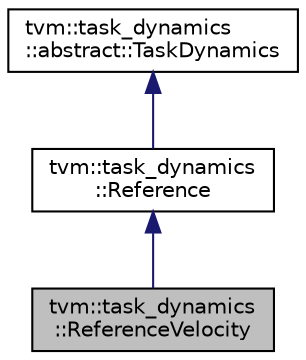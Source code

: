 digraph "tvm::task_dynamics::ReferenceVelocity"
{
  edge [fontname="Helvetica",fontsize="10",labelfontname="Helvetica",labelfontsize="10"];
  node [fontname="Helvetica",fontsize="10",shape=record];
  Node0 [label="tvm::task_dynamics\l::ReferenceVelocity",height=0.2,width=0.4,color="black", fillcolor="grey75", style="filled", fontcolor="black"];
  Node1 -> Node0 [dir="back",color="midnightblue",fontsize="10",style="solid",fontname="Helvetica"];
  Node1 [label="tvm::task_dynamics\l::Reference",height=0.2,width=0.4,color="black", fillcolor="white", style="filled",URL="$classtvm_1_1task__dynamics_1_1Reference.html"];
  Node2 -> Node1 [dir="back",color="midnightblue",fontsize="10",style="solid",fontname="Helvetica"];
  Node2 [label="tvm::task_dynamics\l::abstract::TaskDynamics",height=0.2,width=0.4,color="black", fillcolor="white", style="filled",URL="$classtvm_1_1task__dynamics_1_1abstract_1_1TaskDynamics.html"];
}
